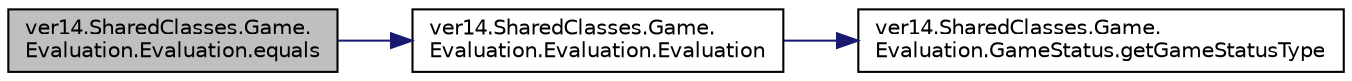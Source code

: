 digraph "ver14.SharedClasses.Game.Evaluation.Evaluation.equals"
{
 // LATEX_PDF_SIZE
  edge [fontname="Helvetica",fontsize="10",labelfontname="Helvetica",labelfontsize="10"];
  node [fontname="Helvetica",fontsize="10",shape=record];
  rankdir="LR";
  Node1 [label="ver14.SharedClasses.Game.\lEvaluation.Evaluation.equals",height=0.2,width=0.4,color="black", fillcolor="grey75", style="filled", fontcolor="black",tooltip=" "];
  Node1 -> Node2 [color="midnightblue",fontsize="10",style="solid",fontname="Helvetica"];
  Node2 [label="ver14.SharedClasses.Game.\lEvaluation.Evaluation.Evaluation",height=0.2,width=0.4,color="black", fillcolor="white", style="filled",URL="$classver14_1_1_shared_classes_1_1_game_1_1_evaluation_1_1_evaluation.html#a6f69f5f6078b81dc0683c5b4bd16fafd",tooltip=" "];
  Node2 -> Node3 [color="midnightblue",fontsize="10",style="solid",fontname="Helvetica"];
  Node3 [label="ver14.SharedClasses.Game.\lEvaluation.GameStatus.getGameStatusType",height=0.2,width=0.4,color="black", fillcolor="white", style="filled",URL="$classver14_1_1_shared_classes_1_1_game_1_1_evaluation_1_1_game_status.html#a0eed1b4f49c2fdb8983fd4290ac85ff7",tooltip=" "];
}
